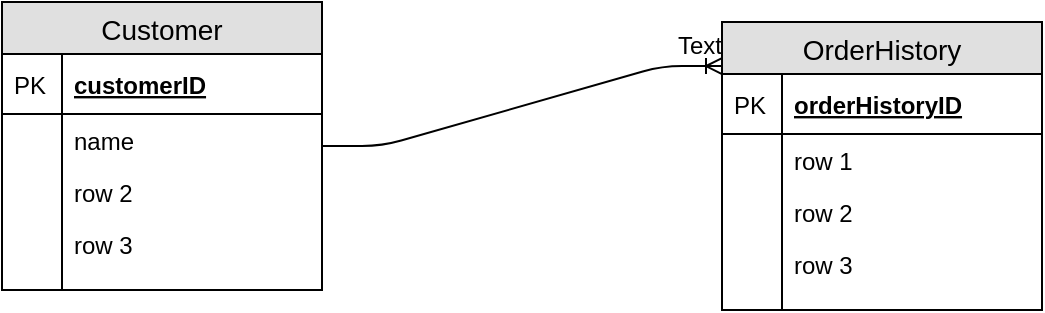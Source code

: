 <mxfile version="12.1.9" type="github" pages="1"><diagram id="wR0KNuhJX3K6WUtiu4oN" name="Page-1"><mxGraphModel dx="1092" dy="592" grid="1" gridSize="10" guides="1" tooltips="1" connect="1" arrows="1" fold="1" page="1" pageScale="1" pageWidth="850" pageHeight="1100" math="0" shadow="0"><root><mxCell id="0"/><mxCell id="1" parent="0"/><mxCell id="FPmMy3zGwwAEb1R0RZ_Z-8" value="Customer" style="swimlane;fontStyle=0;childLayout=stackLayout;horizontal=1;startSize=26;fillColor=#e0e0e0;horizontalStack=0;resizeParent=1;resizeParentMax=0;resizeLast=0;collapsible=1;marginBottom=0;swimlaneFillColor=#ffffff;align=center;fontSize=14;" vertex="1" parent="1"><mxGeometry x="180" y="320" width="160" height="144" as="geometry"/></mxCell><mxCell id="FPmMy3zGwwAEb1R0RZ_Z-9" value="customerID" style="shape=partialRectangle;top=0;left=0;right=0;bottom=1;align=left;verticalAlign=middle;fillColor=none;spacingLeft=34;spacingRight=4;overflow=hidden;rotatable=0;points=[[0,0.5],[1,0.5]];portConstraint=eastwest;dropTarget=0;fontStyle=5;fontSize=12;" vertex="1" parent="FPmMy3zGwwAEb1R0RZ_Z-8"><mxGeometry y="26" width="160" height="30" as="geometry"/></mxCell><mxCell id="FPmMy3zGwwAEb1R0RZ_Z-10" value="PK" style="shape=partialRectangle;top=0;left=0;bottom=0;fillColor=none;align=left;verticalAlign=middle;spacingLeft=4;spacingRight=4;overflow=hidden;rotatable=0;points=[];portConstraint=eastwest;part=1;fontSize=12;" vertex="1" connectable="0" parent="FPmMy3zGwwAEb1R0RZ_Z-9"><mxGeometry width="30" height="30" as="geometry"/></mxCell><mxCell id="FPmMy3zGwwAEb1R0RZ_Z-11" value="name" style="shape=partialRectangle;top=0;left=0;right=0;bottom=0;align=left;verticalAlign=top;fillColor=none;spacingLeft=34;spacingRight=4;overflow=hidden;rotatable=0;points=[[0,0.5],[1,0.5]];portConstraint=eastwest;dropTarget=0;fontSize=12;" vertex="1" parent="FPmMy3zGwwAEb1R0RZ_Z-8"><mxGeometry y="56" width="160" height="26" as="geometry"/></mxCell><mxCell id="FPmMy3zGwwAEb1R0RZ_Z-12" value="" style="shape=partialRectangle;top=0;left=0;bottom=0;fillColor=none;align=left;verticalAlign=top;spacingLeft=4;spacingRight=4;overflow=hidden;rotatable=0;points=[];portConstraint=eastwest;part=1;fontSize=12;" vertex="1" connectable="0" parent="FPmMy3zGwwAEb1R0RZ_Z-11"><mxGeometry width="30" height="26" as="geometry"/></mxCell><mxCell id="FPmMy3zGwwAEb1R0RZ_Z-13" value="row 2" style="shape=partialRectangle;top=0;left=0;right=0;bottom=0;align=left;verticalAlign=top;fillColor=none;spacingLeft=34;spacingRight=4;overflow=hidden;rotatable=0;points=[[0,0.5],[1,0.5]];portConstraint=eastwest;dropTarget=0;fontSize=12;" vertex="1" parent="FPmMy3zGwwAEb1R0RZ_Z-8"><mxGeometry y="82" width="160" height="26" as="geometry"/></mxCell><mxCell id="FPmMy3zGwwAEb1R0RZ_Z-14" value="" style="shape=partialRectangle;top=0;left=0;bottom=0;fillColor=none;align=left;verticalAlign=top;spacingLeft=4;spacingRight=4;overflow=hidden;rotatable=0;points=[];portConstraint=eastwest;part=1;fontSize=12;" vertex="1" connectable="0" parent="FPmMy3zGwwAEb1R0RZ_Z-13"><mxGeometry width="30" height="26" as="geometry"/></mxCell><mxCell id="FPmMy3zGwwAEb1R0RZ_Z-15" value="row 3" style="shape=partialRectangle;top=0;left=0;right=0;bottom=0;align=left;verticalAlign=top;fillColor=none;spacingLeft=34;spacingRight=4;overflow=hidden;rotatable=0;points=[[0,0.5],[1,0.5]];portConstraint=eastwest;dropTarget=0;fontSize=12;" vertex="1" parent="FPmMy3zGwwAEb1R0RZ_Z-8"><mxGeometry y="108" width="160" height="26" as="geometry"/></mxCell><mxCell id="FPmMy3zGwwAEb1R0RZ_Z-16" value="" style="shape=partialRectangle;top=0;left=0;bottom=0;fillColor=none;align=left;verticalAlign=top;spacingLeft=4;spacingRight=4;overflow=hidden;rotatable=0;points=[];portConstraint=eastwest;part=1;fontSize=12;" vertex="1" connectable="0" parent="FPmMy3zGwwAEb1R0RZ_Z-15"><mxGeometry width="30" height="26" as="geometry"/></mxCell><mxCell id="FPmMy3zGwwAEb1R0RZ_Z-17" value="" style="shape=partialRectangle;top=0;left=0;right=0;bottom=0;align=left;verticalAlign=top;fillColor=none;spacingLeft=34;spacingRight=4;overflow=hidden;rotatable=0;points=[[0,0.5],[1,0.5]];portConstraint=eastwest;dropTarget=0;fontSize=12;" vertex="1" parent="FPmMy3zGwwAEb1R0RZ_Z-8"><mxGeometry y="134" width="160" height="10" as="geometry"/></mxCell><mxCell id="FPmMy3zGwwAEb1R0RZ_Z-18" value="" style="shape=partialRectangle;top=0;left=0;bottom=0;fillColor=none;align=left;verticalAlign=top;spacingLeft=4;spacingRight=4;overflow=hidden;rotatable=0;points=[];portConstraint=eastwest;part=1;fontSize=12;" vertex="1" connectable="0" parent="FPmMy3zGwwAEb1R0RZ_Z-17"><mxGeometry width="30" height="10" as="geometry"/></mxCell><mxCell id="FPmMy3zGwwAEb1R0RZ_Z-19" value="OrderHistory" style="swimlane;fontStyle=0;childLayout=stackLayout;horizontal=1;startSize=26;fillColor=#e0e0e0;horizontalStack=0;resizeParent=1;resizeParentMax=0;resizeLast=0;collapsible=1;marginBottom=0;swimlaneFillColor=#ffffff;align=center;fontSize=14;" vertex="1" parent="1"><mxGeometry x="540" y="330" width="160" height="144" as="geometry"/></mxCell><mxCell id="FPmMy3zGwwAEb1R0RZ_Z-20" value="orderHistoryID" style="shape=partialRectangle;top=0;left=0;right=0;bottom=1;align=left;verticalAlign=middle;fillColor=none;spacingLeft=34;spacingRight=4;overflow=hidden;rotatable=0;points=[[0,0.5],[1,0.5]];portConstraint=eastwest;dropTarget=0;fontStyle=5;fontSize=12;" vertex="1" parent="FPmMy3zGwwAEb1R0RZ_Z-19"><mxGeometry y="26" width="160" height="30" as="geometry"/></mxCell><mxCell id="FPmMy3zGwwAEb1R0RZ_Z-21" value="PK" style="shape=partialRectangle;top=0;left=0;bottom=0;fillColor=none;align=left;verticalAlign=middle;spacingLeft=4;spacingRight=4;overflow=hidden;rotatable=0;points=[];portConstraint=eastwest;part=1;fontSize=12;" vertex="1" connectable="0" parent="FPmMy3zGwwAEb1R0RZ_Z-20"><mxGeometry width="30" height="30" as="geometry"/></mxCell><mxCell id="FPmMy3zGwwAEb1R0RZ_Z-22" value="row 1" style="shape=partialRectangle;top=0;left=0;right=0;bottom=0;align=left;verticalAlign=top;fillColor=none;spacingLeft=34;spacingRight=4;overflow=hidden;rotatable=0;points=[[0,0.5],[1,0.5]];portConstraint=eastwest;dropTarget=0;fontSize=12;" vertex="1" parent="FPmMy3zGwwAEb1R0RZ_Z-19"><mxGeometry y="56" width="160" height="26" as="geometry"/></mxCell><mxCell id="FPmMy3zGwwAEb1R0RZ_Z-23" value="" style="shape=partialRectangle;top=0;left=0;bottom=0;fillColor=none;align=left;verticalAlign=top;spacingLeft=4;spacingRight=4;overflow=hidden;rotatable=0;points=[];portConstraint=eastwest;part=1;fontSize=12;" vertex="1" connectable="0" parent="FPmMy3zGwwAEb1R0RZ_Z-22"><mxGeometry width="30" height="26" as="geometry"/></mxCell><mxCell id="FPmMy3zGwwAEb1R0RZ_Z-24" value="row 2" style="shape=partialRectangle;top=0;left=0;right=0;bottom=0;align=left;verticalAlign=top;fillColor=none;spacingLeft=34;spacingRight=4;overflow=hidden;rotatable=0;points=[[0,0.5],[1,0.5]];portConstraint=eastwest;dropTarget=0;fontSize=12;" vertex="1" parent="FPmMy3zGwwAEb1R0RZ_Z-19"><mxGeometry y="82" width="160" height="26" as="geometry"/></mxCell><mxCell id="FPmMy3zGwwAEb1R0RZ_Z-25" value="" style="shape=partialRectangle;top=0;left=0;bottom=0;fillColor=none;align=left;verticalAlign=top;spacingLeft=4;spacingRight=4;overflow=hidden;rotatable=0;points=[];portConstraint=eastwest;part=1;fontSize=12;" vertex="1" connectable="0" parent="FPmMy3zGwwAEb1R0RZ_Z-24"><mxGeometry width="30" height="26" as="geometry"/></mxCell><mxCell id="FPmMy3zGwwAEb1R0RZ_Z-26" value="row 3" style="shape=partialRectangle;top=0;left=0;right=0;bottom=0;align=left;verticalAlign=top;fillColor=none;spacingLeft=34;spacingRight=4;overflow=hidden;rotatable=0;points=[[0,0.5],[1,0.5]];portConstraint=eastwest;dropTarget=0;fontSize=12;" vertex="1" parent="FPmMy3zGwwAEb1R0RZ_Z-19"><mxGeometry y="108" width="160" height="26" as="geometry"/></mxCell><mxCell id="FPmMy3zGwwAEb1R0RZ_Z-27" value="" style="shape=partialRectangle;top=0;left=0;bottom=0;fillColor=none;align=left;verticalAlign=top;spacingLeft=4;spacingRight=4;overflow=hidden;rotatable=0;points=[];portConstraint=eastwest;part=1;fontSize=12;" vertex="1" connectable="0" parent="FPmMy3zGwwAEb1R0RZ_Z-26"><mxGeometry width="30" height="26" as="geometry"/></mxCell><mxCell id="FPmMy3zGwwAEb1R0RZ_Z-28" value="" style="shape=partialRectangle;top=0;left=0;right=0;bottom=0;align=left;verticalAlign=top;fillColor=none;spacingLeft=34;spacingRight=4;overflow=hidden;rotatable=0;points=[[0,0.5],[1,0.5]];portConstraint=eastwest;dropTarget=0;fontSize=12;" vertex="1" parent="FPmMy3zGwwAEb1R0RZ_Z-19"><mxGeometry y="134" width="160" height="10" as="geometry"/></mxCell><mxCell id="FPmMy3zGwwAEb1R0RZ_Z-29" value="" style="shape=partialRectangle;top=0;left=0;bottom=0;fillColor=none;align=left;verticalAlign=top;spacingLeft=4;spacingRight=4;overflow=hidden;rotatable=0;points=[];portConstraint=eastwest;part=1;fontSize=12;" vertex="1" connectable="0" parent="FPmMy3zGwwAEb1R0RZ_Z-28"><mxGeometry width="30" height="10" as="geometry"/></mxCell><mxCell id="FPmMy3zGwwAEb1R0RZ_Z-30" value="" style="edgeStyle=entityRelationEdgeStyle;fontSize=12;html=1;endArrow=ERoneToMany;entryX=0;entryY=0.153;entryDx=0;entryDy=0;entryPerimeter=0;" edge="1" parent="1" source="FPmMy3zGwwAEb1R0RZ_Z-8" target="FPmMy3zGwwAEb1R0RZ_Z-19"><mxGeometry width="100" height="100" relative="1" as="geometry"><mxPoint x="320" y="392" as="sourcePoint"/><mxPoint x="420" y="292" as="targetPoint"/></mxGeometry></mxCell><mxCell id="FPmMy3zGwwAEb1R0RZ_Z-32" value="Text" style="text;html=1;resizable=0;points=[];autosize=1;align=left;verticalAlign=top;spacingTop=-4;" vertex="1" parent="1"><mxGeometry x="516" y="332" width="40" height="20" as="geometry"/></mxCell></root></mxGraphModel></diagram></mxfile>